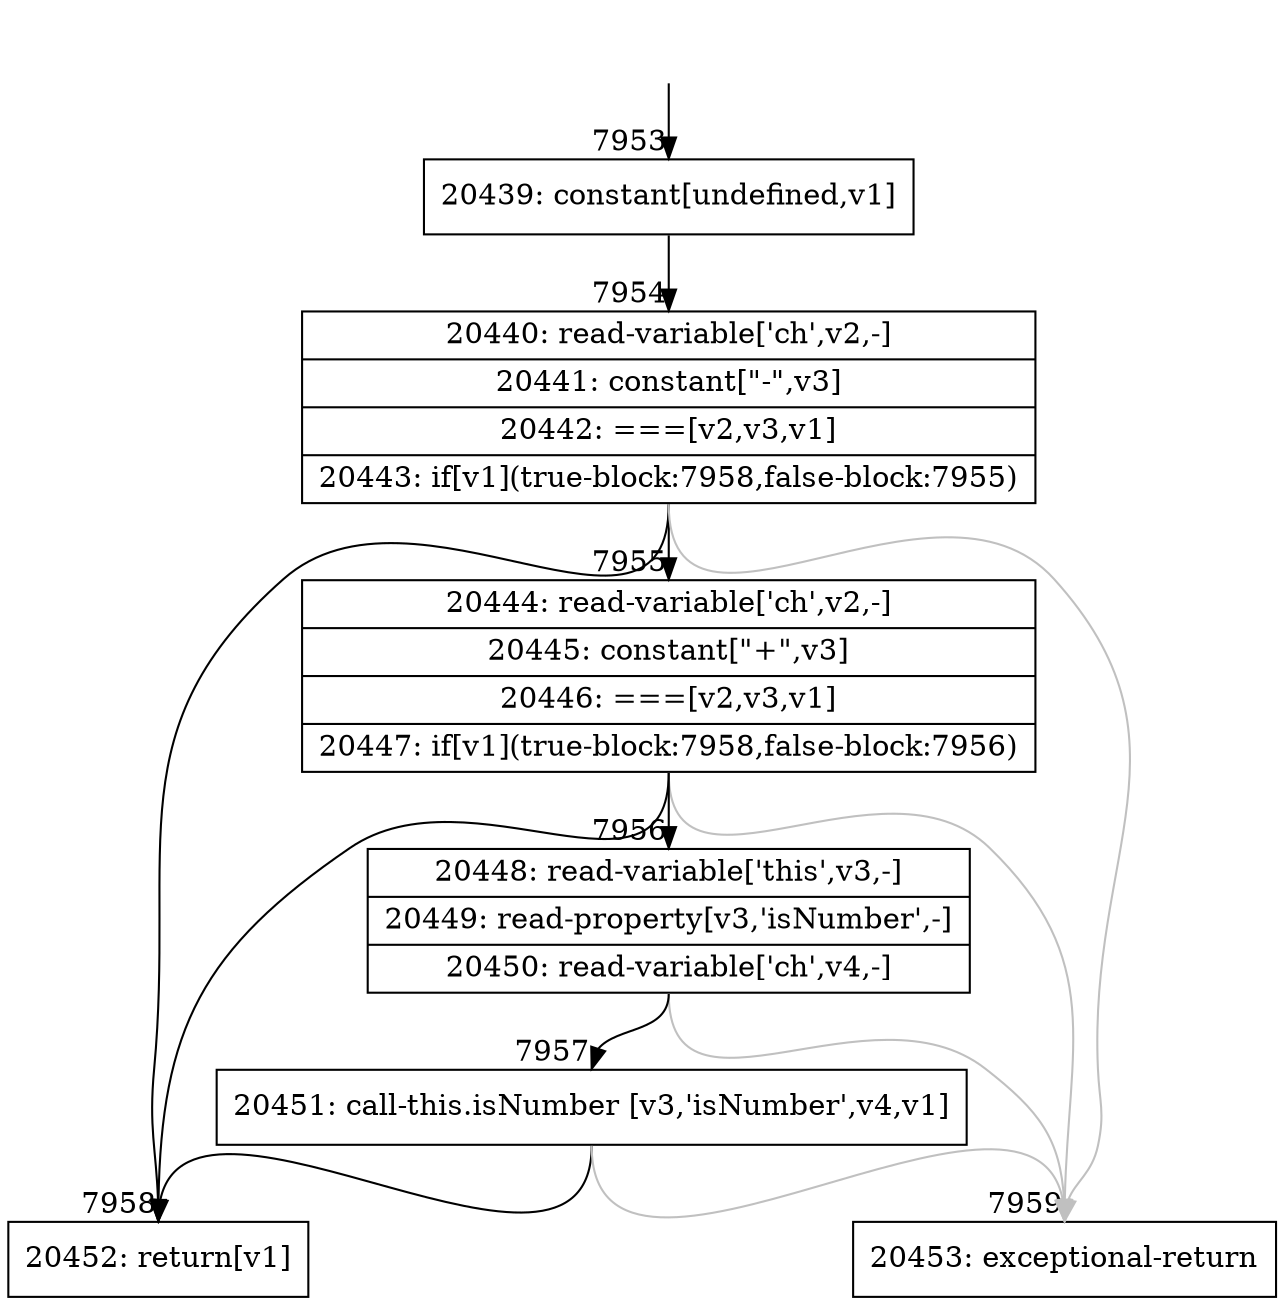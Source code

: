 digraph {
rankdir="TD"
BB_entry591[shape=none,label=""];
BB_entry591 -> BB7953 [tailport=s, headport=n, headlabel="    7953"]
BB7953 [shape=record label="{20439: constant[undefined,v1]}" ] 
BB7953 -> BB7954 [tailport=s, headport=n, headlabel="      7954"]
BB7954 [shape=record label="{20440: read-variable['ch',v2,-]|20441: constant[\"-\",v3]|20442: ===[v2,v3,v1]|20443: if[v1](true-block:7958,false-block:7955)}" ] 
BB7954 -> BB7958 [tailport=s, headport=n, headlabel="      7958"]
BB7954 -> BB7955 [tailport=s, headport=n, headlabel="      7955"]
BB7954 -> BB7959 [tailport=s, headport=n, color=gray, headlabel="      7959"]
BB7955 [shape=record label="{20444: read-variable['ch',v2,-]|20445: constant[\"+\",v3]|20446: ===[v2,v3,v1]|20447: if[v1](true-block:7958,false-block:7956)}" ] 
BB7955 -> BB7958 [tailport=s, headport=n]
BB7955 -> BB7956 [tailport=s, headport=n, headlabel="      7956"]
BB7955 -> BB7959 [tailport=s, headport=n, color=gray]
BB7956 [shape=record label="{20448: read-variable['this',v3,-]|20449: read-property[v3,'isNumber',-]|20450: read-variable['ch',v4,-]}" ] 
BB7956 -> BB7957 [tailport=s, headport=n, headlabel="      7957"]
BB7956 -> BB7959 [tailport=s, headport=n, color=gray]
BB7957 [shape=record label="{20451: call-this.isNumber [v3,'isNumber',v4,v1]}" ] 
BB7957 -> BB7958 [tailport=s, headport=n]
BB7957 -> BB7959 [tailport=s, headport=n, color=gray]
BB7958 [shape=record label="{20452: return[v1]}" ] 
BB7959 [shape=record label="{20453: exceptional-return}" ] 
//#$~ 12518
}
